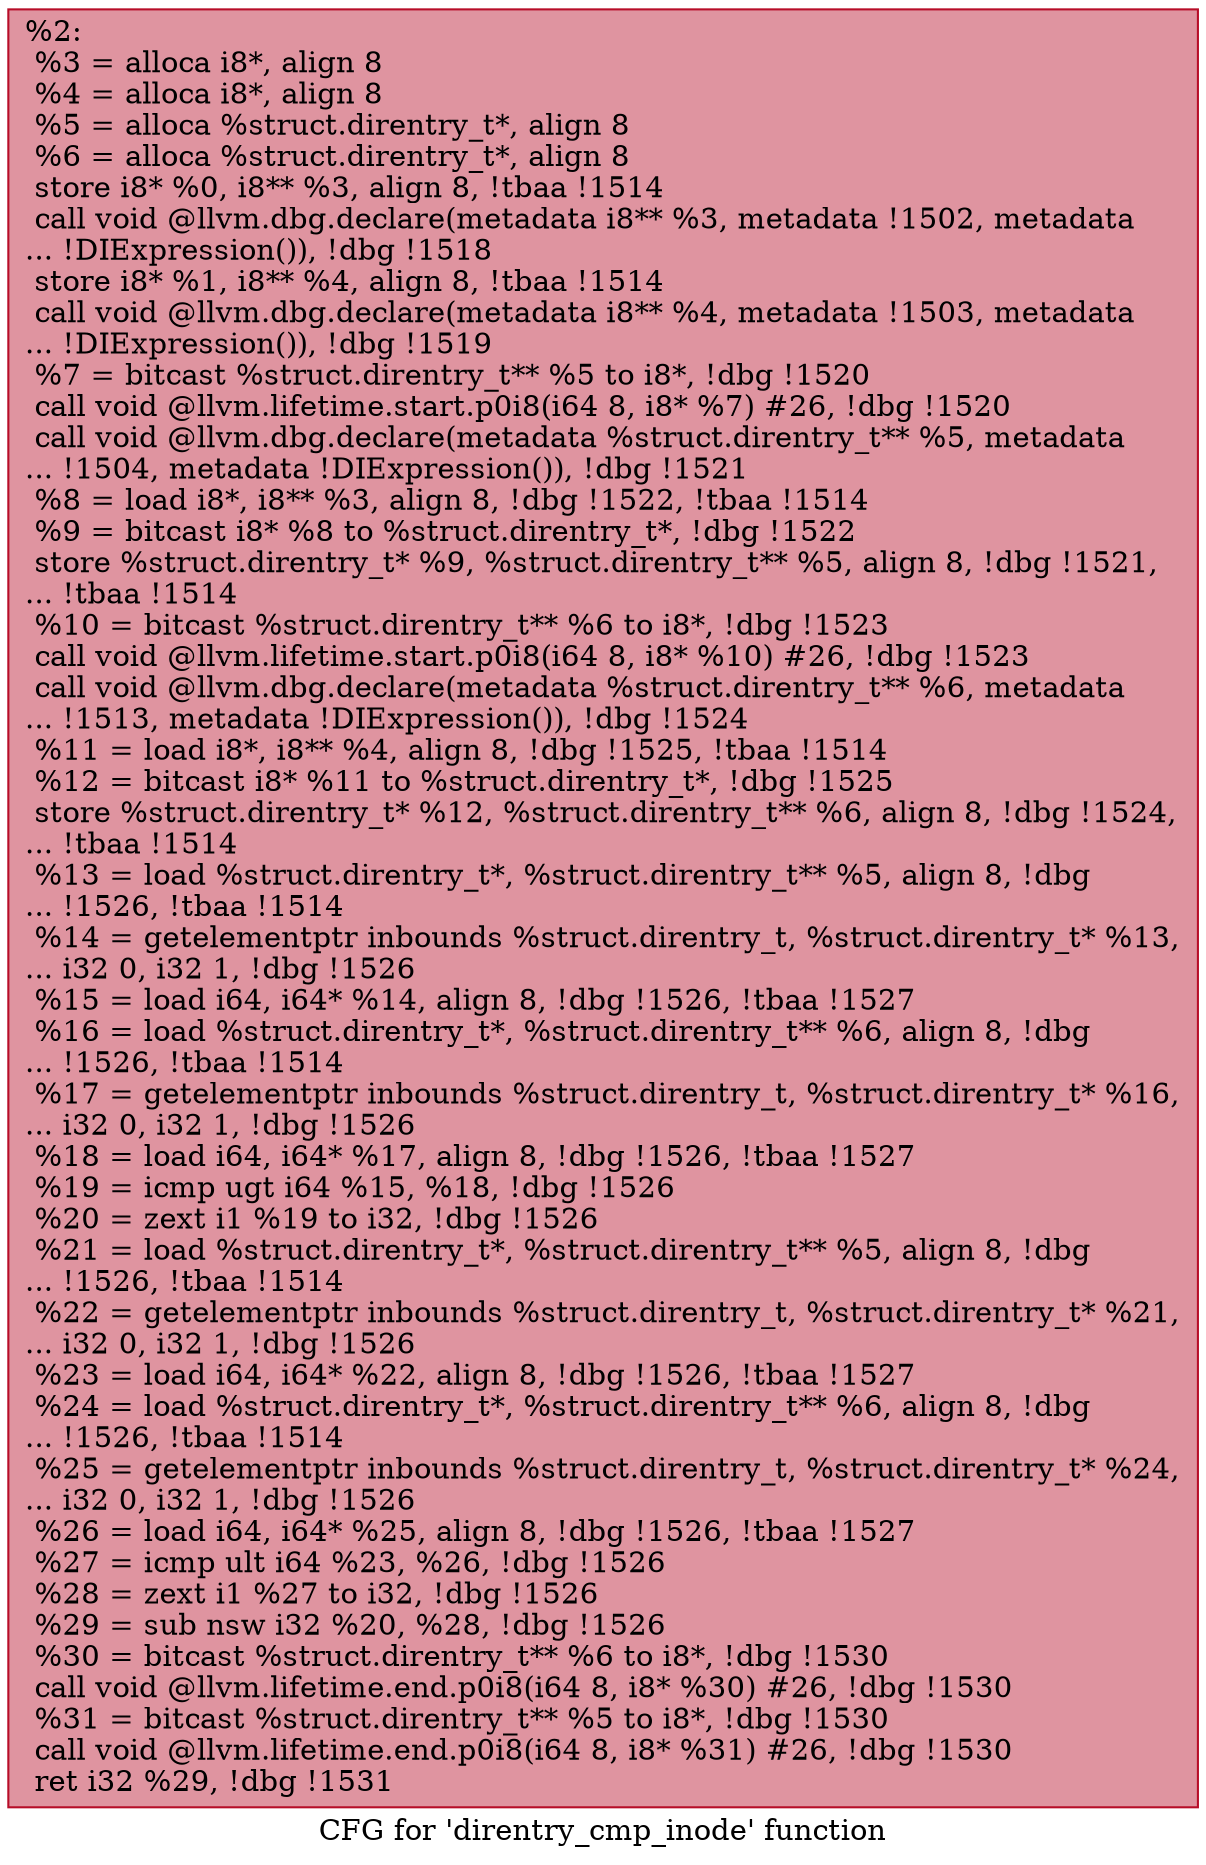 digraph "CFG for 'direntry_cmp_inode' function" {
	label="CFG for 'direntry_cmp_inode' function";

	Node0x16225b0 [shape=record,color="#b70d28ff", style=filled, fillcolor="#b70d2870",label="{%2:\l  %3 = alloca i8*, align 8\l  %4 = alloca i8*, align 8\l  %5 = alloca %struct.direntry_t*, align 8\l  %6 = alloca %struct.direntry_t*, align 8\l  store i8* %0, i8** %3, align 8, !tbaa !1514\l  call void @llvm.dbg.declare(metadata i8** %3, metadata !1502, metadata\l... !DIExpression()), !dbg !1518\l  store i8* %1, i8** %4, align 8, !tbaa !1514\l  call void @llvm.dbg.declare(metadata i8** %4, metadata !1503, metadata\l... !DIExpression()), !dbg !1519\l  %7 = bitcast %struct.direntry_t** %5 to i8*, !dbg !1520\l  call void @llvm.lifetime.start.p0i8(i64 8, i8* %7) #26, !dbg !1520\l  call void @llvm.dbg.declare(metadata %struct.direntry_t** %5, metadata\l... !1504, metadata !DIExpression()), !dbg !1521\l  %8 = load i8*, i8** %3, align 8, !dbg !1522, !tbaa !1514\l  %9 = bitcast i8* %8 to %struct.direntry_t*, !dbg !1522\l  store %struct.direntry_t* %9, %struct.direntry_t** %5, align 8, !dbg !1521,\l... !tbaa !1514\l  %10 = bitcast %struct.direntry_t** %6 to i8*, !dbg !1523\l  call void @llvm.lifetime.start.p0i8(i64 8, i8* %10) #26, !dbg !1523\l  call void @llvm.dbg.declare(metadata %struct.direntry_t** %6, metadata\l... !1513, metadata !DIExpression()), !dbg !1524\l  %11 = load i8*, i8** %4, align 8, !dbg !1525, !tbaa !1514\l  %12 = bitcast i8* %11 to %struct.direntry_t*, !dbg !1525\l  store %struct.direntry_t* %12, %struct.direntry_t** %6, align 8, !dbg !1524,\l... !tbaa !1514\l  %13 = load %struct.direntry_t*, %struct.direntry_t** %5, align 8, !dbg\l... !1526, !tbaa !1514\l  %14 = getelementptr inbounds %struct.direntry_t, %struct.direntry_t* %13,\l... i32 0, i32 1, !dbg !1526\l  %15 = load i64, i64* %14, align 8, !dbg !1526, !tbaa !1527\l  %16 = load %struct.direntry_t*, %struct.direntry_t** %6, align 8, !dbg\l... !1526, !tbaa !1514\l  %17 = getelementptr inbounds %struct.direntry_t, %struct.direntry_t* %16,\l... i32 0, i32 1, !dbg !1526\l  %18 = load i64, i64* %17, align 8, !dbg !1526, !tbaa !1527\l  %19 = icmp ugt i64 %15, %18, !dbg !1526\l  %20 = zext i1 %19 to i32, !dbg !1526\l  %21 = load %struct.direntry_t*, %struct.direntry_t** %5, align 8, !dbg\l... !1526, !tbaa !1514\l  %22 = getelementptr inbounds %struct.direntry_t, %struct.direntry_t* %21,\l... i32 0, i32 1, !dbg !1526\l  %23 = load i64, i64* %22, align 8, !dbg !1526, !tbaa !1527\l  %24 = load %struct.direntry_t*, %struct.direntry_t** %6, align 8, !dbg\l... !1526, !tbaa !1514\l  %25 = getelementptr inbounds %struct.direntry_t, %struct.direntry_t* %24,\l... i32 0, i32 1, !dbg !1526\l  %26 = load i64, i64* %25, align 8, !dbg !1526, !tbaa !1527\l  %27 = icmp ult i64 %23, %26, !dbg !1526\l  %28 = zext i1 %27 to i32, !dbg !1526\l  %29 = sub nsw i32 %20, %28, !dbg !1526\l  %30 = bitcast %struct.direntry_t** %6 to i8*, !dbg !1530\l  call void @llvm.lifetime.end.p0i8(i64 8, i8* %30) #26, !dbg !1530\l  %31 = bitcast %struct.direntry_t** %5 to i8*, !dbg !1530\l  call void @llvm.lifetime.end.p0i8(i64 8, i8* %31) #26, !dbg !1530\l  ret i32 %29, !dbg !1531\l}"];
}

